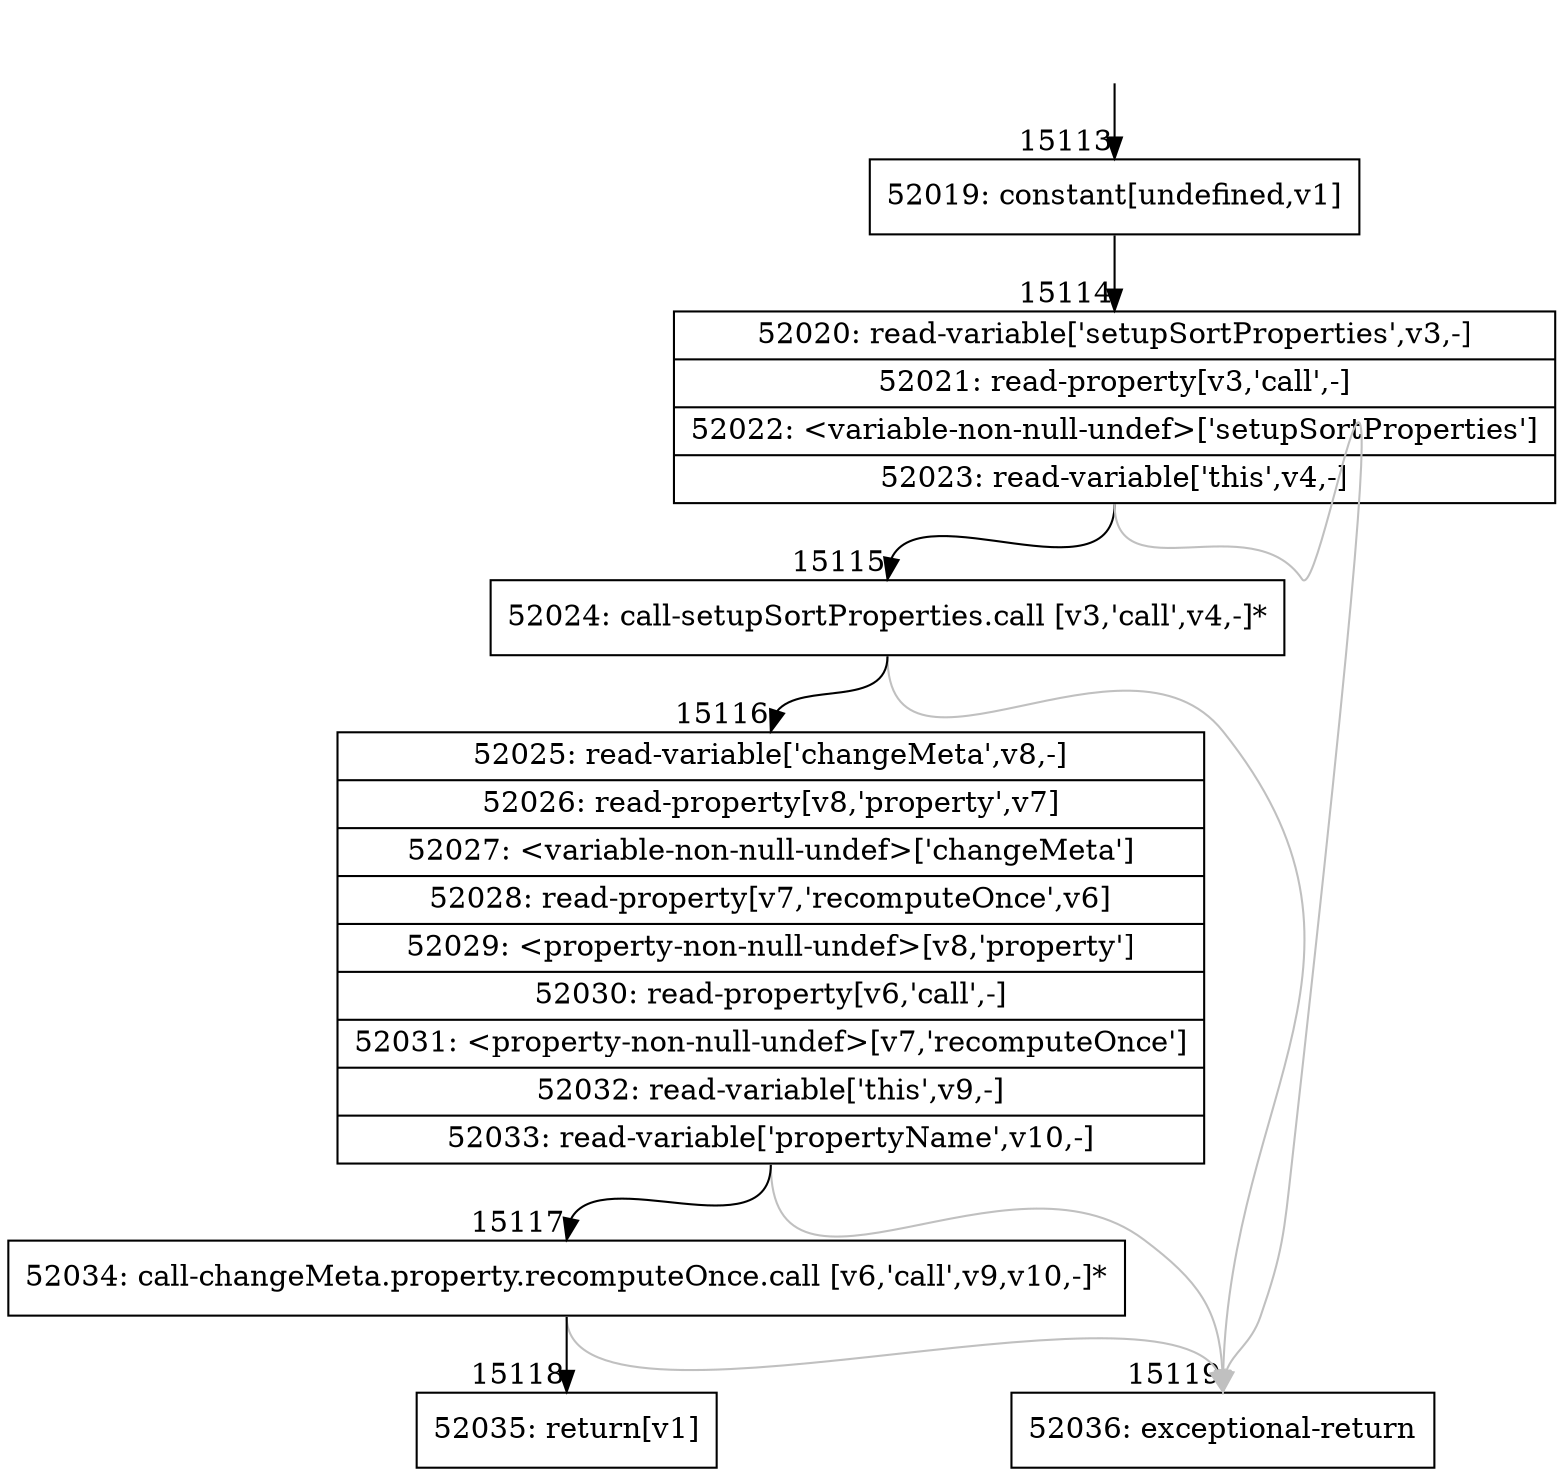 digraph {
rankdir="TD"
BB_entry1277[shape=none,label=""];
BB_entry1277 -> BB15113 [tailport=s, headport=n, headlabel="    15113"]
BB15113 [shape=record label="{52019: constant[undefined,v1]}" ] 
BB15113 -> BB15114 [tailport=s, headport=n, headlabel="      15114"]
BB15114 [shape=record label="{52020: read-variable['setupSortProperties',v3,-]|52021: read-property[v3,'call',-]|52022: \<variable-non-null-undef\>['setupSortProperties']|52023: read-variable['this',v4,-]}" ] 
BB15114 -> BB15115 [tailport=s, headport=n, headlabel="      15115"]
BB15114 -> BB15119 [tailport=s, headport=n, color=gray, headlabel="      15119"]
BB15115 [shape=record label="{52024: call-setupSortProperties.call [v3,'call',v4,-]*}" ] 
BB15115 -> BB15116 [tailport=s, headport=n, headlabel="      15116"]
BB15115 -> BB15119 [tailport=s, headport=n, color=gray]
BB15116 [shape=record label="{52025: read-variable['changeMeta',v8,-]|52026: read-property[v8,'property',v7]|52027: \<variable-non-null-undef\>['changeMeta']|52028: read-property[v7,'recomputeOnce',v6]|52029: \<property-non-null-undef\>[v8,'property']|52030: read-property[v6,'call',-]|52031: \<property-non-null-undef\>[v7,'recomputeOnce']|52032: read-variable['this',v9,-]|52033: read-variable['propertyName',v10,-]}" ] 
BB15116 -> BB15117 [tailport=s, headport=n, headlabel="      15117"]
BB15116 -> BB15119 [tailport=s, headport=n, color=gray]
BB15117 [shape=record label="{52034: call-changeMeta.property.recomputeOnce.call [v6,'call',v9,v10,-]*}" ] 
BB15117 -> BB15118 [tailport=s, headport=n, headlabel="      15118"]
BB15117 -> BB15119 [tailport=s, headport=n, color=gray]
BB15118 [shape=record label="{52035: return[v1]}" ] 
BB15119 [shape=record label="{52036: exceptional-return}" ] 
//#$~ 27807
}
